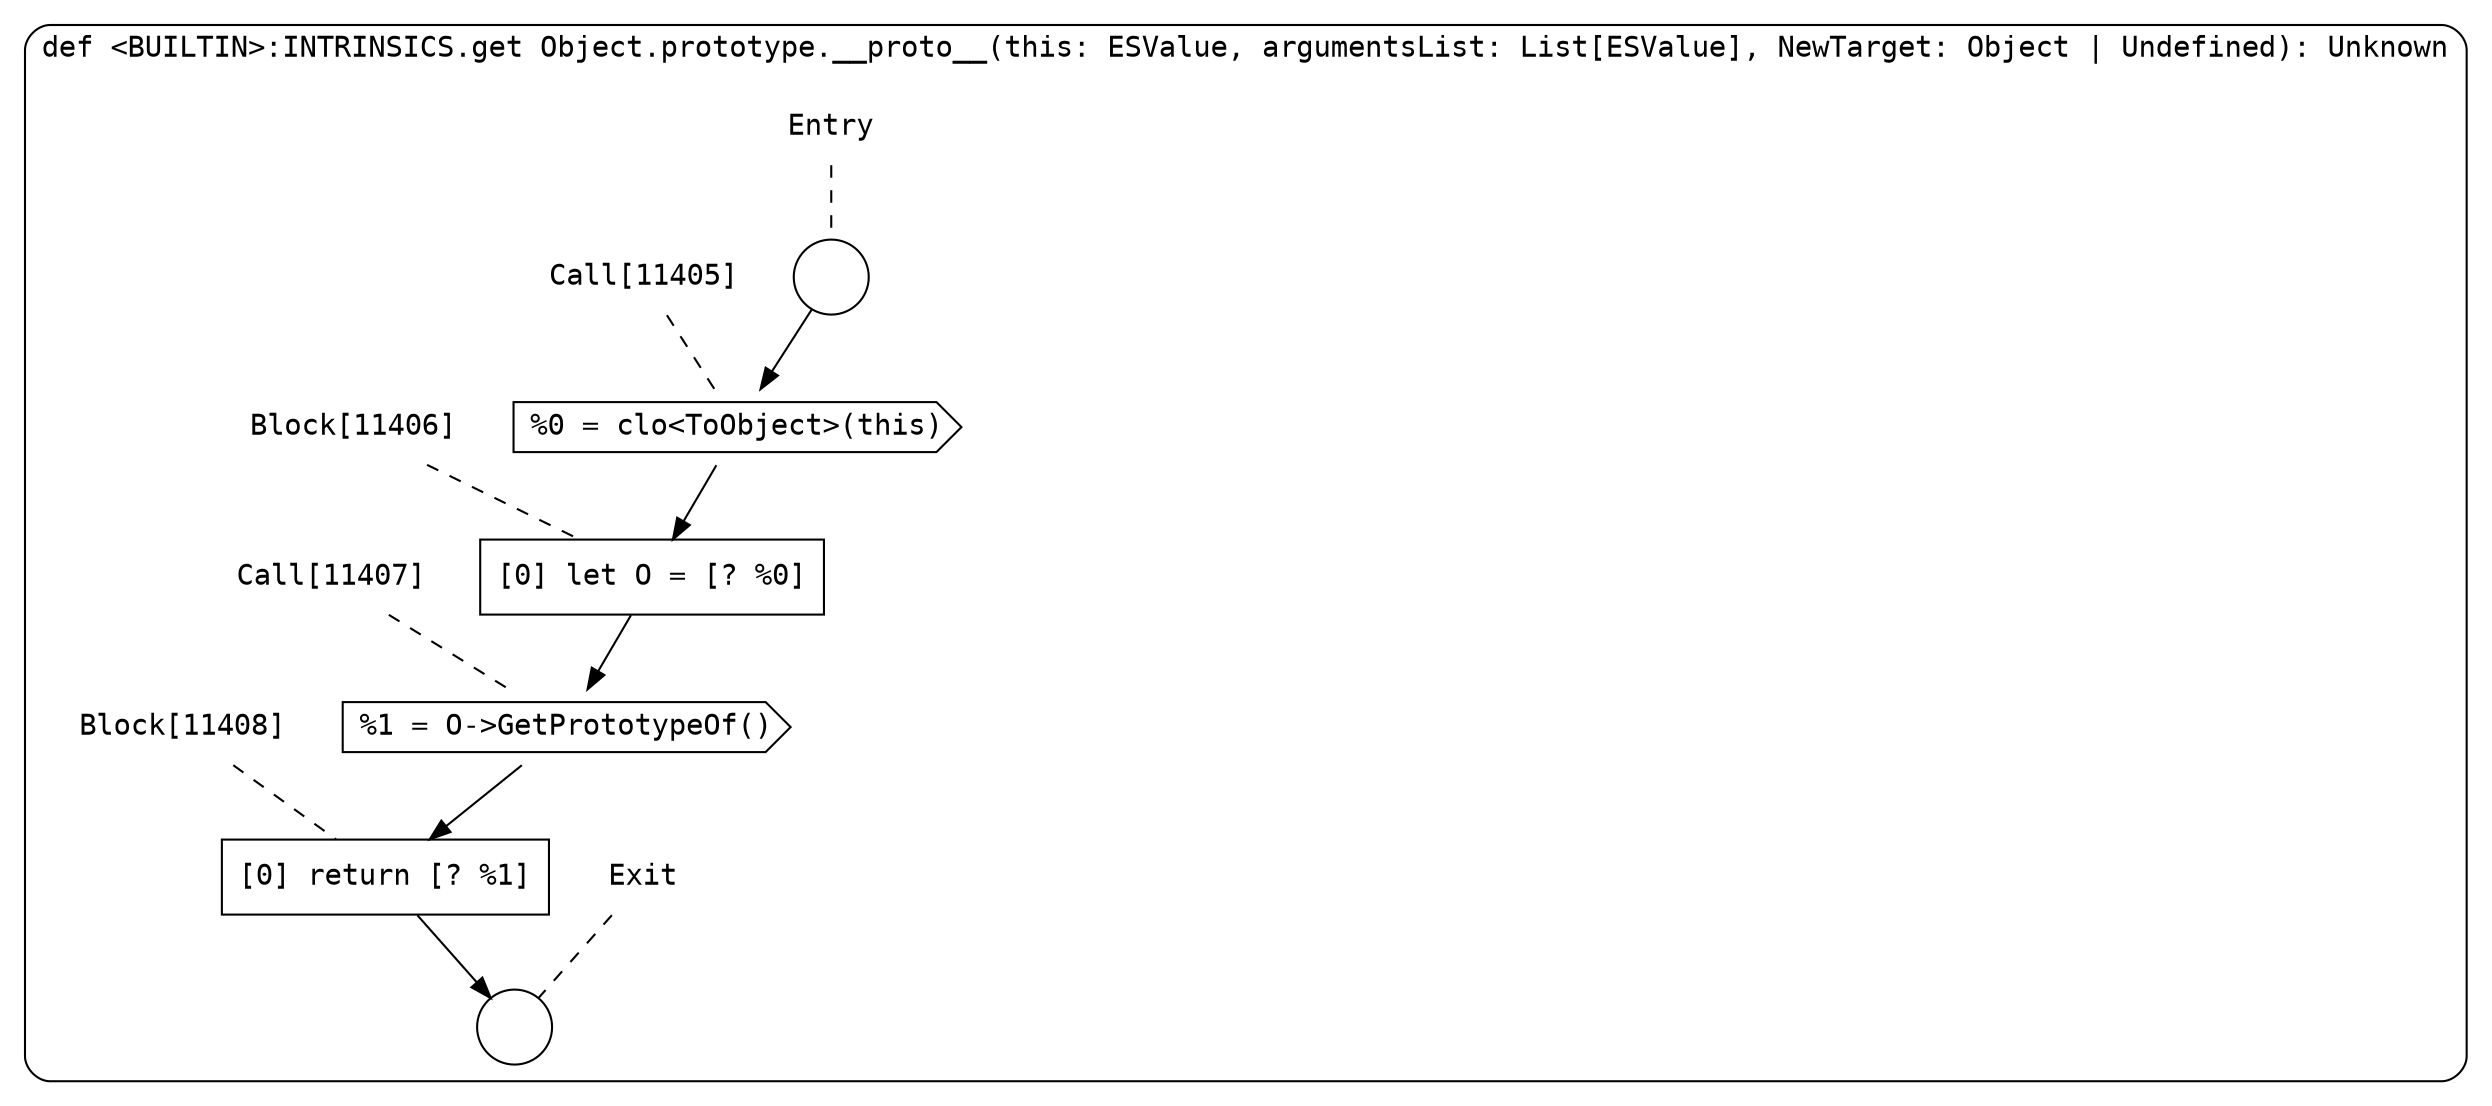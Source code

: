 digraph {
  graph [fontname = "Consolas"]
  node [fontname = "Consolas"]
  edge [fontname = "Consolas"]
  subgraph cluster2027 {
    label = "def <BUILTIN>:INTRINSICS.get Object.prototype.__proto__(this: ESValue, argumentsList: List[ESValue], NewTarget: Object | Undefined): Unknown"
    style = rounded
    cluster2027_entry_name [shape=none, label=<<font color="black">Entry</font>>]
    cluster2027_entry_name -> cluster2027_entry [arrowhead=none, color="black", style=dashed]
    cluster2027_entry [shape=circle label=" " color="black" fillcolor="white" style=filled]
    cluster2027_entry -> node11405 [color="black"]
    cluster2027_exit_name [shape=none, label=<<font color="black">Exit</font>>]
    cluster2027_exit_name -> cluster2027_exit [arrowhead=none, color="black", style=dashed]
    cluster2027_exit [shape=circle label=" " color="black" fillcolor="white" style=filled]
    node11405_name [shape=none, label=<<font color="black">Call[11405]</font>>]
    node11405_name -> node11405 [arrowhead=none, color="black", style=dashed]
    node11405 [shape=cds, label=<<font color="black">%0 = clo&lt;ToObject&gt;(this)</font>> color="black" fillcolor="white", style=filled]
    node11405 -> node11406 [color="black"]
    node11406_name [shape=none, label=<<font color="black">Block[11406]</font>>]
    node11406_name -> node11406 [arrowhead=none, color="black", style=dashed]
    node11406 [shape=box, label=<<font color="black">[0] let O = [? %0]<BR ALIGN="LEFT"/></font>> color="black" fillcolor="white", style=filled]
    node11406 -> node11407 [color="black"]
    node11407_name [shape=none, label=<<font color="black">Call[11407]</font>>]
    node11407_name -> node11407 [arrowhead=none, color="black", style=dashed]
    node11407 [shape=cds, label=<<font color="black">%1 = O-&gt;GetPrototypeOf()</font>> color="black" fillcolor="white", style=filled]
    node11407 -> node11408 [color="black"]
    node11408_name [shape=none, label=<<font color="black">Block[11408]</font>>]
    node11408_name -> node11408 [arrowhead=none, color="black", style=dashed]
    node11408 [shape=box, label=<<font color="black">[0] return [? %1]<BR ALIGN="LEFT"/></font>> color="black" fillcolor="white", style=filled]
    node11408 -> cluster2027_exit [color="black"]
  }
}